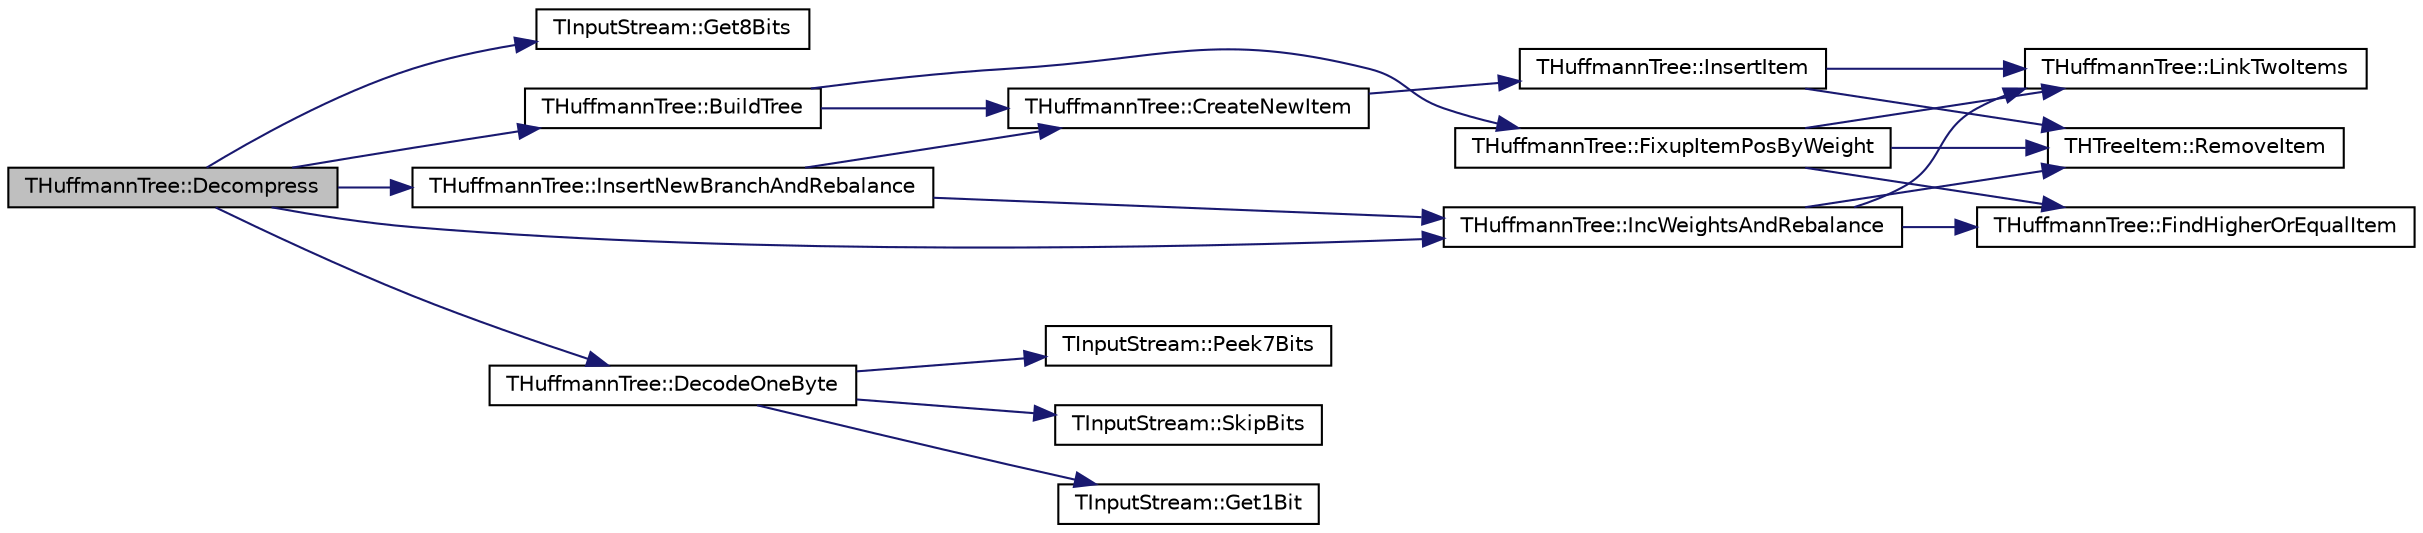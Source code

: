 digraph G
{
  edge [fontname="Helvetica",fontsize="10",labelfontname="Helvetica",labelfontsize="10"];
  node [fontname="Helvetica",fontsize="10",shape=record];
  rankdir="LR";
  Node1 [label="THuffmannTree::Decompress",height=0.2,width=0.4,color="black", fillcolor="grey75", style="filled" fontcolor="black"];
  Node1 -> Node2 [color="midnightblue",fontsize="10",style="solid",fontname="Helvetica"];
  Node2 [label="TInputStream::Get8Bits",height=0.2,width=0.4,color="black", fillcolor="white", style="filled",URL="$class_t_input_stream.html#aa678734689a4a4cffd993b84352ec4ce"];
  Node1 -> Node3 [color="midnightblue",fontsize="10",style="solid",fontname="Helvetica"];
  Node3 [label="THuffmannTree::BuildTree",height=0.2,width=0.4,color="black", fillcolor="white", style="filled",URL="$class_t_huffmann_tree.html#a353d6143d3b08755c6b22936540298d5"];
  Node3 -> Node4 [color="midnightblue",fontsize="10",style="solid",fontname="Helvetica"];
  Node4 [label="THuffmannTree::CreateNewItem",height=0.2,width=0.4,color="black", fillcolor="white", style="filled",URL="$class_t_huffmann_tree.html#a90a46fd9ecc3cd85cf8a6a64042b9d8a"];
  Node4 -> Node5 [color="midnightblue",fontsize="10",style="solid",fontname="Helvetica"];
  Node5 [label="THuffmannTree::InsertItem",height=0.2,width=0.4,color="black", fillcolor="white", style="filled",URL="$class_t_huffmann_tree.html#a3194a608aa7d3381ce3b157d9d328261"];
  Node5 -> Node6 [color="midnightblue",fontsize="10",style="solid",fontname="Helvetica"];
  Node6 [label="THTreeItem::RemoveItem",height=0.2,width=0.4,color="black", fillcolor="white", style="filled",URL="$struct_t_h_tree_item.html#a0fde258496612e0525b63c44fa2c783d"];
  Node5 -> Node7 [color="midnightblue",fontsize="10",style="solid",fontname="Helvetica"];
  Node7 [label="THuffmannTree::LinkTwoItems",height=0.2,width=0.4,color="black", fillcolor="white", style="filled",URL="$class_t_huffmann_tree.html#ae88f3c29824b69051cda8f3f449d18a6"];
  Node3 -> Node8 [color="midnightblue",fontsize="10",style="solid",fontname="Helvetica"];
  Node8 [label="THuffmannTree::FixupItemPosByWeight",height=0.2,width=0.4,color="black", fillcolor="white", style="filled",URL="$class_t_huffmann_tree.html#ac837ce58c1c6fa305bc94a5fad4a4a10"];
  Node8 -> Node9 [color="midnightblue",fontsize="10",style="solid",fontname="Helvetica"];
  Node9 [label="THuffmannTree::FindHigherOrEqualItem",height=0.2,width=0.4,color="black", fillcolor="white", style="filled",URL="$class_t_huffmann_tree.html#a2f4f4169017174bdb5003d888addc0d3"];
  Node8 -> Node6 [color="midnightblue",fontsize="10",style="solid",fontname="Helvetica"];
  Node8 -> Node7 [color="midnightblue",fontsize="10",style="solid",fontname="Helvetica"];
  Node1 -> Node10 [color="midnightblue",fontsize="10",style="solid",fontname="Helvetica"];
  Node10 [label="THuffmannTree::DecodeOneByte",height=0.2,width=0.4,color="black", fillcolor="white", style="filled",URL="$class_t_huffmann_tree.html#aeacbf46b8d0c2dd39c5525f231541d0c"];
  Node10 -> Node11 [color="midnightblue",fontsize="10",style="solid",fontname="Helvetica"];
  Node11 [label="TInputStream::Peek7Bits",height=0.2,width=0.4,color="black", fillcolor="white", style="filled",URL="$class_t_input_stream.html#a1668b748bb295528d1cf0620f63f0040"];
  Node10 -> Node12 [color="midnightblue",fontsize="10",style="solid",fontname="Helvetica"];
  Node12 [label="TInputStream::SkipBits",height=0.2,width=0.4,color="black", fillcolor="white", style="filled",URL="$class_t_input_stream.html#aef988b3048bf20c2ed44c25b08308949"];
  Node10 -> Node13 [color="midnightblue",fontsize="10",style="solid",fontname="Helvetica"];
  Node13 [label="TInputStream::Get1Bit",height=0.2,width=0.4,color="black", fillcolor="white", style="filled",URL="$class_t_input_stream.html#a563086eed1afe02db30a94e55790ed61"];
  Node1 -> Node14 [color="midnightblue",fontsize="10",style="solid",fontname="Helvetica"];
  Node14 [label="THuffmannTree::InsertNewBranchAndRebalance",height=0.2,width=0.4,color="black", fillcolor="white", style="filled",URL="$class_t_huffmann_tree.html#aa2d1ed63bb3b90c1f31bd34850ee0f5c"];
  Node14 -> Node4 [color="midnightblue",fontsize="10",style="solid",fontname="Helvetica"];
  Node14 -> Node15 [color="midnightblue",fontsize="10",style="solid",fontname="Helvetica"];
  Node15 [label="THuffmannTree::IncWeightsAndRebalance",height=0.2,width=0.4,color="black", fillcolor="white", style="filled",URL="$class_t_huffmann_tree.html#a9bea307d3f4d3049bcedf37f508197c6"];
  Node15 -> Node9 [color="midnightblue",fontsize="10",style="solid",fontname="Helvetica"];
  Node15 -> Node6 [color="midnightblue",fontsize="10",style="solid",fontname="Helvetica"];
  Node15 -> Node7 [color="midnightblue",fontsize="10",style="solid",fontname="Helvetica"];
  Node1 -> Node15 [color="midnightblue",fontsize="10",style="solid",fontname="Helvetica"];
}
